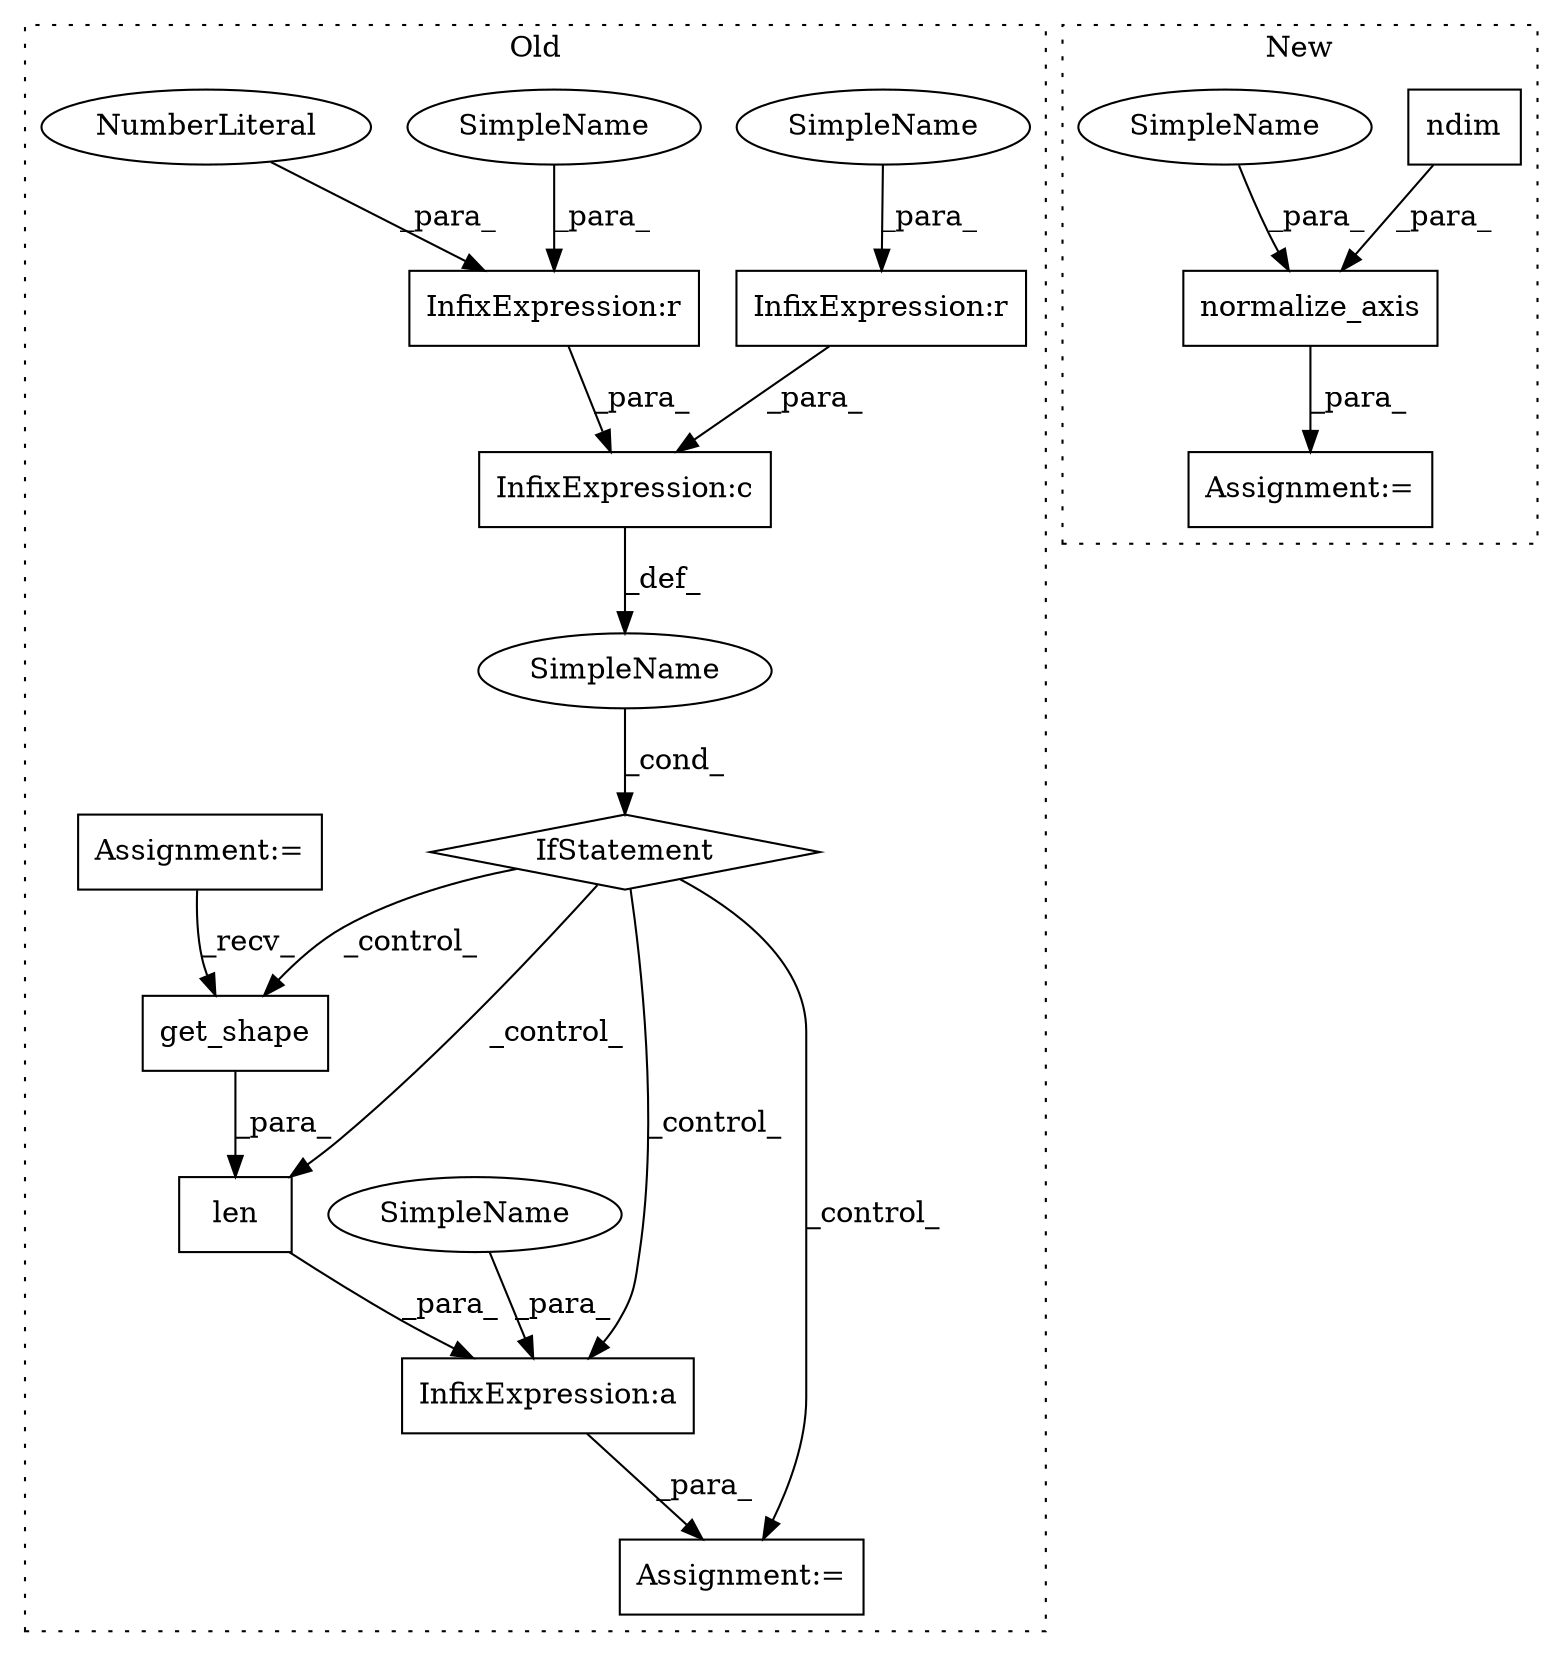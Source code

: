 digraph G {
subgraph cluster0 {
1 [label="len" a="32" s="2629,2646" l="4,1" shape="box"];
3 [label="InfixExpression:a" a="27" s="2626" l="3" shape="box"];
4 [label="InfixExpression:r" a="27" s="2601" l="3" shape="box"];
5 [label="InfixExpression:r" a="27" s="2583" l="4" shape="box"];
6 [label="NumberLiteral" a="34" s="2604" l="1" shape="ellipse"];
7 [label="InfixExpression:c" a="27" s="2592" l="4" shape="box"];
8 [label="IfStatement" a="25" s="2574,2606" l="4,2" shape="diamond"];
10 [label="SimpleName" a="42" s="" l="" shape="ellipse"];
11 [label="get_shape" a="32" s="2635" l="11" shape="box"];
12 [label="Assignment:=" a="7" s="2620" l="1" shape="box"];
14 [label="Assignment:=" a="7" s="2553" l="1" shape="box"];
15 [label="SimpleName" a="42" s="2622" l="4" shape="ellipse"];
16 [label="SimpleName" a="42" s="2579" l="4" shape="ellipse"];
17 [label="SimpleName" a="42" s="2597" l="4" shape="ellipse"];
label = "Old";
style="dotted";
}
subgraph cluster1 {
2 [label="normalize_axis" a="32" s="2897,2924" l="15,1" shape="box"];
9 [label="ndim" a="32" s="2917,2923" l="5,1" shape="box"];
13 [label="Assignment:=" a="7" s="2896" l="1" shape="box"];
18 [label="SimpleName" a="42" s="2912" l="4" shape="ellipse"];
label = "New";
style="dotted";
}
1 -> 3 [label="_para_"];
2 -> 13 [label="_para_"];
3 -> 12 [label="_para_"];
4 -> 7 [label="_para_"];
5 -> 7 [label="_para_"];
6 -> 4 [label="_para_"];
7 -> 10 [label="_def_"];
8 -> 12 [label="_control_"];
8 -> 11 [label="_control_"];
8 -> 1 [label="_control_"];
8 -> 3 [label="_control_"];
9 -> 2 [label="_para_"];
10 -> 8 [label="_cond_"];
11 -> 1 [label="_para_"];
14 -> 11 [label="_recv_"];
15 -> 3 [label="_para_"];
16 -> 5 [label="_para_"];
17 -> 4 [label="_para_"];
18 -> 2 [label="_para_"];
}